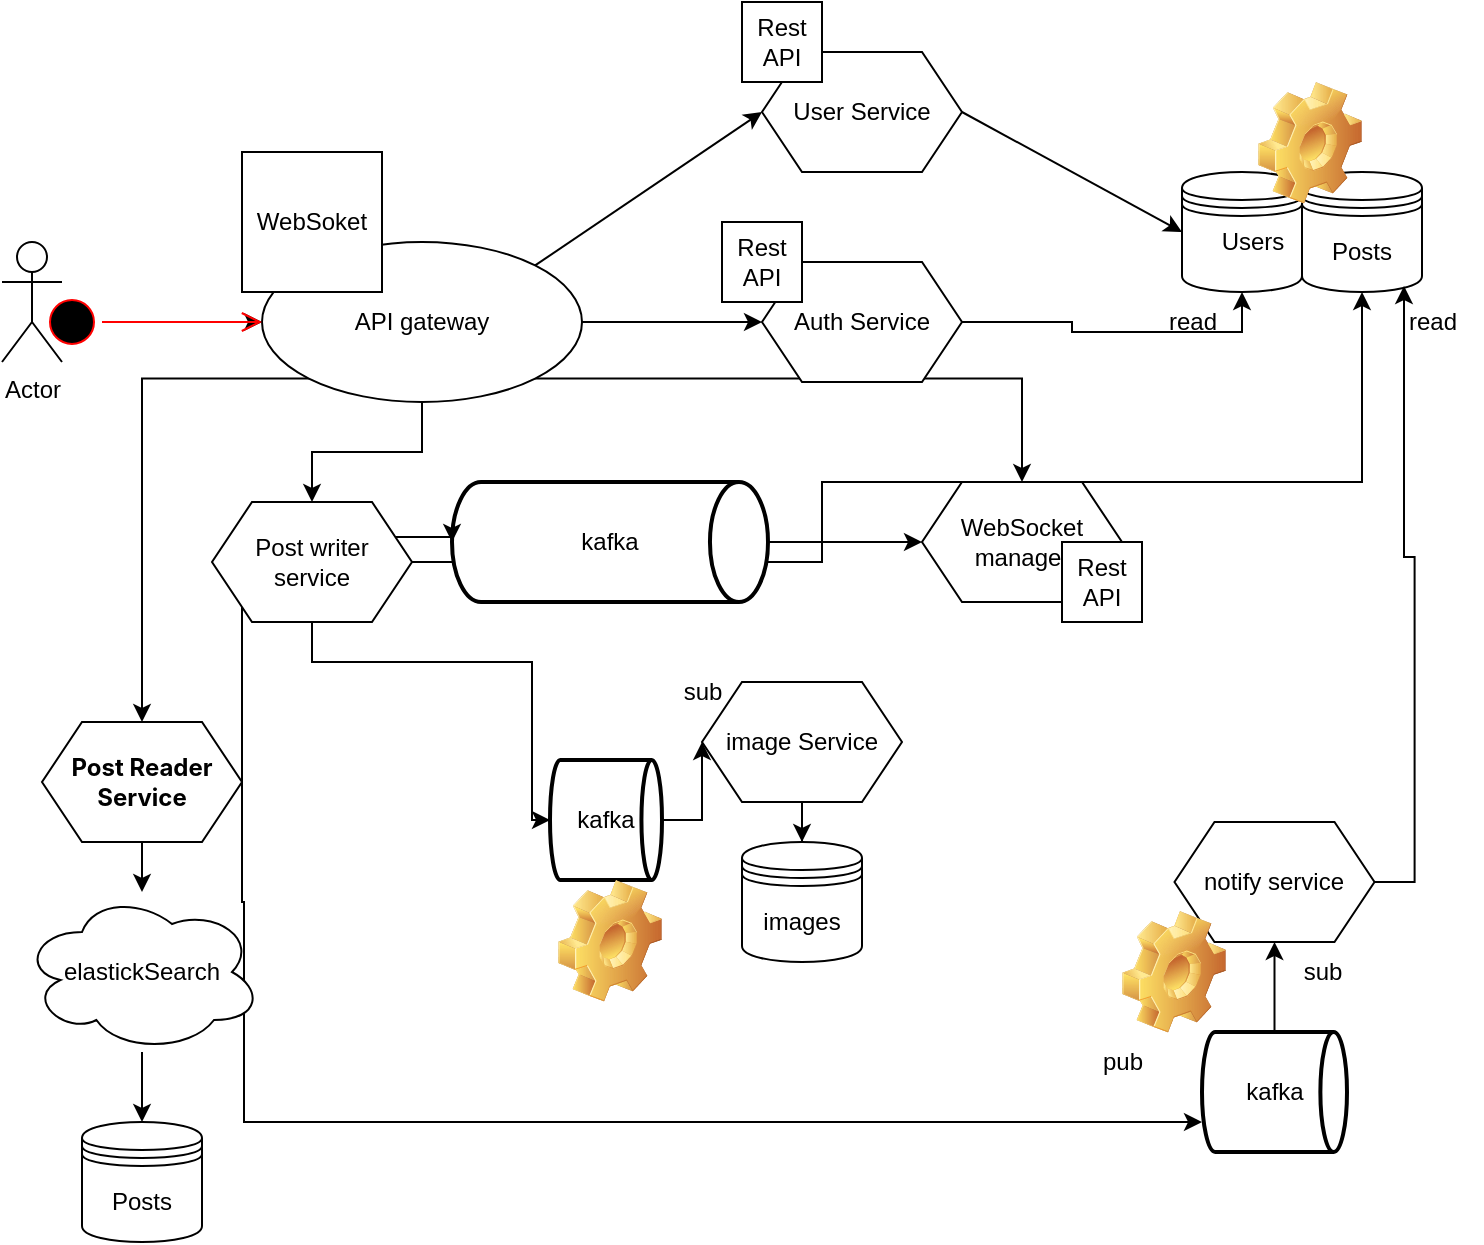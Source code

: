 <mxfile version="26.0.16">
  <diagram name="Страница — 1" id="scS0GT-rFz-xxLQWBTLH">
    <mxGraphModel dx="1042" dy="578" grid="1" gridSize="10" guides="1" tooltips="1" connect="1" arrows="1" fold="1" page="1" pageScale="1" pageWidth="827" pageHeight="1169" math="0" shadow="0">
      <root>
        <mxCell id="0" />
        <mxCell id="1" parent="0" />
        <mxCell id="h2E8nRczxpqR-HWiFHpD-1" value="Actor" style="shape=umlActor;verticalLabelPosition=bottom;verticalAlign=top;html=1;outlineConnect=0;" vertex="1" parent="1">
          <mxGeometry x="40" y="160" width="30" height="60" as="geometry" />
        </mxCell>
        <mxCell id="h2E8nRczxpqR-HWiFHpD-25" style="edgeStyle=orthogonalEdgeStyle;rounded=0;orthogonalLoop=1;jettySize=auto;html=1;entryX=0;entryY=0.5;entryDx=0;entryDy=0;" edge="1" parent="1" source="h2E8nRczxpqR-HWiFHpD-3" target="h2E8nRczxpqR-HWiFHpD-23">
          <mxGeometry relative="1" as="geometry">
            <mxPoint x="360" y="200" as="targetPoint" />
          </mxGeometry>
        </mxCell>
        <mxCell id="h2E8nRczxpqR-HWiFHpD-83" style="edgeStyle=orthogonalEdgeStyle;rounded=0;orthogonalLoop=1;jettySize=auto;html=1;exitX=1;exitY=1;exitDx=0;exitDy=0;" edge="1" parent="1" source="h2E8nRczxpqR-HWiFHpD-3" target="h2E8nRczxpqR-HWiFHpD-81">
          <mxGeometry relative="1" as="geometry" />
        </mxCell>
        <mxCell id="h2E8nRczxpqR-HWiFHpD-90" style="edgeStyle=orthogonalEdgeStyle;rounded=0;orthogonalLoop=1;jettySize=auto;html=1;exitX=0;exitY=1;exitDx=0;exitDy=0;" edge="1" parent="1" source="h2E8nRczxpqR-HWiFHpD-3" target="h2E8nRczxpqR-HWiFHpD-88">
          <mxGeometry relative="1" as="geometry" />
        </mxCell>
        <mxCell id="h2E8nRczxpqR-HWiFHpD-91" style="edgeStyle=orthogonalEdgeStyle;rounded=0;orthogonalLoop=1;jettySize=auto;html=1;exitX=0.5;exitY=1;exitDx=0;exitDy=0;" edge="1" parent="1" source="h2E8nRczxpqR-HWiFHpD-3" target="h2E8nRczxpqR-HWiFHpD-17">
          <mxGeometry relative="1" as="geometry" />
        </mxCell>
        <mxCell id="h2E8nRczxpqR-HWiFHpD-3" value="API gateway" style="rounded=0;whiteSpace=wrap;html=1;shape=ellipse;perimeter=ellipsePerimeter;aspect=fixed;" vertex="1" parent="1">
          <mxGeometry x="170" y="160" width="160" height="80" as="geometry" />
        </mxCell>
        <mxCell id="h2E8nRczxpqR-HWiFHpD-4" value="" style="shape=datastore;whiteSpace=wrap;html=1;" vertex="1" parent="1">
          <mxGeometry x="630" y="125" width="60" height="60" as="geometry" />
        </mxCell>
        <mxCell id="h2E8nRczxpqR-HWiFHpD-5" value="images" style="shape=datastore;whiteSpace=wrap;html=1;" vertex="1" parent="1">
          <mxGeometry x="410" y="460" width="60" height="60" as="geometry" />
        </mxCell>
        <mxCell id="h2E8nRczxpqR-HWiFHpD-8" value="" style="edgeStyle=orthogonalEdgeStyle;rounded=0;orthogonalLoop=1;jettySize=auto;html=1;" edge="1" parent="1" source="h2E8nRczxpqR-HWiFHpD-6" target="h2E8nRczxpqR-HWiFHpD-3">
          <mxGeometry relative="1" as="geometry" />
        </mxCell>
        <mxCell id="h2E8nRczxpqR-HWiFHpD-6" value="" style="ellipse;html=1;shape=startState;fillColor=#000000;strokeColor=#ff0000;" vertex="1" parent="1">
          <mxGeometry x="60" y="185" width="30" height="30" as="geometry" />
        </mxCell>
        <mxCell id="h2E8nRczxpqR-HWiFHpD-7" value="" style="edgeStyle=orthogonalEdgeStyle;html=1;verticalAlign=bottom;endArrow=open;endSize=8;strokeColor=#ff0000;rounded=0;entryX=0;entryY=0.5;entryDx=0;entryDy=0;" edge="1" source="h2E8nRczxpqR-HWiFHpD-6" parent="1" target="h2E8nRczxpqR-HWiFHpD-3">
          <mxGeometry relative="1" as="geometry">
            <mxPoint x="125" y="280" as="targetPoint" />
          </mxGeometry>
        </mxCell>
        <mxCell id="h2E8nRczxpqR-HWiFHpD-9" value="WebSoket" style="whiteSpace=wrap;html=1;aspect=fixed;" vertex="1" parent="1">
          <mxGeometry x="160" y="115" width="70" height="70" as="geometry" />
        </mxCell>
        <mxCell id="h2E8nRczxpqR-HWiFHpD-10" value="" style="endArrow=classic;html=1;rounded=0;exitX=1;exitY=0;exitDx=0;exitDy=0;entryX=0;entryY=0.5;entryDx=0;entryDy=0;" edge="1" parent="1" source="h2E8nRczxpqR-HWiFHpD-3" target="h2E8nRczxpqR-HWiFHpD-11">
          <mxGeometry width="50" height="50" relative="1" as="geometry">
            <mxPoint x="390" y="330" as="sourcePoint" />
            <mxPoint x="380" y="110" as="targetPoint" />
            <Array as="points" />
          </mxGeometry>
        </mxCell>
        <mxCell id="h2E8nRczxpqR-HWiFHpD-11" value="User Service" style="rounded=0;whiteSpace=wrap;html=1;shape=hexagon;perimeter=hexagonPerimeter2;fixedSize=1;" vertex="1" parent="1">
          <mxGeometry x="420" y="65" width="100" height="60" as="geometry" />
        </mxCell>
        <mxCell id="h2E8nRczxpqR-HWiFHpD-12" value="Rest API" style="whiteSpace=wrap;html=1;aspect=fixed;" vertex="1" parent="1">
          <mxGeometry x="410" y="40" width="40" height="40" as="geometry" />
        </mxCell>
        <mxCell id="h2E8nRczxpqR-HWiFHpD-13" value="" style="endArrow=classic;html=1;rounded=0;exitX=1;exitY=0.5;exitDx=0;exitDy=0;entryX=0;entryY=0.5;entryDx=0;entryDy=0;" edge="1" parent="1" source="h2E8nRczxpqR-HWiFHpD-11" target="h2E8nRczxpqR-HWiFHpD-4">
          <mxGeometry width="50" height="50" relative="1" as="geometry">
            <mxPoint x="500" y="100" as="sourcePoint" />
            <mxPoint x="600" y="103.846" as="targetPoint" />
            <Array as="points" />
          </mxGeometry>
        </mxCell>
        <mxCell id="h2E8nRczxpqR-HWiFHpD-16" value="Users" style="text;html=1;align=center;verticalAlign=middle;resizable=0;points=[];autosize=1;strokeColor=none;fillColor=none;" vertex="1" parent="1">
          <mxGeometry x="640" y="145" width="50" height="30" as="geometry" />
        </mxCell>
        <mxCell id="h2E8nRczxpqR-HWiFHpD-37" value="" style="edgeStyle=orthogonalEdgeStyle;rounded=0;orthogonalLoop=1;jettySize=auto;html=1;" edge="1" parent="1" source="h2E8nRczxpqR-HWiFHpD-17" target="h2E8nRczxpqR-HWiFHpD-34">
          <mxGeometry relative="1" as="geometry">
            <Array as="points">
              <mxPoint x="305" y="370" />
            </Array>
          </mxGeometry>
        </mxCell>
        <mxCell id="h2E8nRczxpqR-HWiFHpD-39" value="" style="edgeStyle=orthogonalEdgeStyle;rounded=0;orthogonalLoop=1;jettySize=auto;html=1;" edge="1" parent="1" source="h2E8nRczxpqR-HWiFHpD-17" target="h2E8nRczxpqR-HWiFHpD-38">
          <mxGeometry relative="1" as="geometry">
            <Array as="points">
              <mxPoint x="450" y="280" />
              <mxPoint x="720" y="280" />
            </Array>
          </mxGeometry>
        </mxCell>
        <mxCell id="h2E8nRczxpqR-HWiFHpD-64" style="edgeStyle=orthogonalEdgeStyle;rounded=0;orthogonalLoop=1;jettySize=auto;html=1;entryX=0;entryY=0.75;entryDx=0;entryDy=0;entryPerimeter=0;" edge="1" parent="1" source="h2E8nRczxpqR-HWiFHpD-17" target="h2E8nRczxpqR-HWiFHpD-48">
          <mxGeometry relative="1" as="geometry">
            <mxPoint x="160" y="610" as="targetPoint" />
            <Array as="points">
              <mxPoint x="160" y="490" />
              <mxPoint x="161" y="490" />
              <mxPoint x="161" y="600" />
            </Array>
          </mxGeometry>
        </mxCell>
        <mxCell id="h2E8nRczxpqR-HWiFHpD-17" value="Post writer service" style="rounded=0;whiteSpace=wrap;html=1;shape=hexagon;perimeter=hexagonPerimeter2;fixedSize=1;" vertex="1" parent="1">
          <mxGeometry x="145" y="290" width="100" height="60" as="geometry" />
        </mxCell>
        <mxCell id="h2E8nRczxpqR-HWiFHpD-47" style="edgeStyle=orthogonalEdgeStyle;rounded=0;orthogonalLoop=1;jettySize=auto;html=1;entryX=0.5;entryY=1;entryDx=0;entryDy=0;" edge="1" parent="1" source="h2E8nRczxpqR-HWiFHpD-23" target="h2E8nRczxpqR-HWiFHpD-4">
          <mxGeometry relative="1" as="geometry" />
        </mxCell>
        <mxCell id="h2E8nRczxpqR-HWiFHpD-23" value="Auth Service" style="rounded=0;whiteSpace=wrap;html=1;shape=hexagon;perimeter=hexagonPerimeter2;fixedSize=1;" vertex="1" parent="1">
          <mxGeometry x="420" y="170" width="100" height="60" as="geometry" />
        </mxCell>
        <mxCell id="h2E8nRczxpqR-HWiFHpD-24" value="Rest API" style="whiteSpace=wrap;html=1;aspect=fixed;" vertex="1" parent="1">
          <mxGeometry x="400" y="150" width="40" height="40" as="geometry" />
        </mxCell>
        <mxCell id="h2E8nRczxpqR-HWiFHpD-35" value="" style="edgeStyle=orthogonalEdgeStyle;rounded=0;orthogonalLoop=1;jettySize=auto;html=1;" edge="1" parent="1" source="h2E8nRczxpqR-HWiFHpD-31" target="h2E8nRczxpqR-HWiFHpD-5">
          <mxGeometry relative="1" as="geometry" />
        </mxCell>
        <mxCell id="h2E8nRczxpqR-HWiFHpD-31" value="image Service" style="rounded=0;whiteSpace=wrap;html=1;shape=hexagon;perimeter=hexagonPerimeter2;fixedSize=1;" vertex="1" parent="1">
          <mxGeometry x="390" y="380" width="100" height="60" as="geometry" />
        </mxCell>
        <mxCell id="h2E8nRczxpqR-HWiFHpD-65" style="edgeStyle=orthogonalEdgeStyle;rounded=0;orthogonalLoop=1;jettySize=auto;html=1;exitX=1;exitY=0.5;exitDx=0;exitDy=0;exitPerimeter=0;entryX=0;entryY=0.5;entryDx=0;entryDy=0;" edge="1" parent="1" source="h2E8nRczxpqR-HWiFHpD-34" target="h2E8nRczxpqR-HWiFHpD-31">
          <mxGeometry relative="1" as="geometry" />
        </mxCell>
        <mxCell id="h2E8nRczxpqR-HWiFHpD-34" value="kafka" style="strokeWidth=2;html=1;shape=mxgraph.flowchart.direct_data;whiteSpace=wrap;" vertex="1" parent="1">
          <mxGeometry x="314" y="419" width="56" height="60" as="geometry" />
        </mxCell>
        <mxCell id="h2E8nRczxpqR-HWiFHpD-38" value="Posts" style="shape=datastore;whiteSpace=wrap;html=1;" vertex="1" parent="1">
          <mxGeometry x="690" y="125" width="60" height="60" as="geometry" />
        </mxCell>
        <mxCell id="h2E8nRczxpqR-HWiFHpD-46" value="sub" style="text;html=1;align=center;verticalAlign=middle;resizable=0;points=[];autosize=1;strokeColor=none;fillColor=none;" vertex="1" parent="1">
          <mxGeometry x="370" y="370" width="40" height="30" as="geometry" />
        </mxCell>
        <mxCell id="h2E8nRczxpqR-HWiFHpD-57" style="edgeStyle=orthogonalEdgeStyle;rounded=0;orthogonalLoop=1;jettySize=auto;html=1;entryX=0.5;entryY=1;entryDx=0;entryDy=0;" edge="1" parent="1" source="h2E8nRczxpqR-HWiFHpD-48" target="h2E8nRczxpqR-HWiFHpD-51">
          <mxGeometry relative="1" as="geometry" />
        </mxCell>
        <mxCell id="h2E8nRczxpqR-HWiFHpD-48" value="kafka" style="strokeWidth=2;html=1;shape=mxgraph.flowchart.direct_data;whiteSpace=wrap;rotation=0;" vertex="1" parent="1">
          <mxGeometry x="640" y="555" width="72.5" height="60" as="geometry" />
        </mxCell>
        <mxCell id="h2E8nRczxpqR-HWiFHpD-51" value="notify service" style="rounded=0;whiteSpace=wrap;html=1;shape=hexagon;perimeter=hexagonPerimeter2;fixedSize=1;" vertex="1" parent="1">
          <mxGeometry x="626.25" y="450" width="100" height="60" as="geometry" />
        </mxCell>
        <mxCell id="h2E8nRczxpqR-HWiFHpD-58" style="edgeStyle=orthogonalEdgeStyle;rounded=0;orthogonalLoop=1;jettySize=auto;html=1;entryX=0.85;entryY=0.95;entryDx=0;entryDy=0;entryPerimeter=0;exitX=1;exitY=0.5;exitDx=0;exitDy=0;" edge="1" parent="1" source="h2E8nRczxpqR-HWiFHpD-51" target="h2E8nRczxpqR-HWiFHpD-38">
          <mxGeometry relative="1" as="geometry" />
        </mxCell>
        <mxCell id="h2E8nRczxpqR-HWiFHpD-59" value="pub" style="text;html=1;align=center;verticalAlign=middle;resizable=0;points=[];autosize=1;strokeColor=none;fillColor=none;" vertex="1" parent="1">
          <mxGeometry x="580" y="555" width="40" height="30" as="geometry" />
        </mxCell>
        <mxCell id="h2E8nRczxpqR-HWiFHpD-60" value="sub" style="text;html=1;align=center;verticalAlign=middle;resizable=0;points=[];autosize=1;strokeColor=none;fillColor=none;" vertex="1" parent="1">
          <mxGeometry x="680" y="510" width="40" height="30" as="geometry" />
        </mxCell>
        <mxCell id="h2E8nRczxpqR-HWiFHpD-66" value="read" style="text;html=1;align=center;verticalAlign=middle;resizable=0;points=[];autosize=1;strokeColor=none;fillColor=none;" vertex="1" parent="1">
          <mxGeometry x="730" y="185" width="50" height="30" as="geometry" />
        </mxCell>
        <mxCell id="h2E8nRczxpqR-HWiFHpD-67" value="read" style="text;html=1;align=center;verticalAlign=middle;resizable=0;points=[];autosize=1;strokeColor=none;fillColor=none;" vertex="1" parent="1">
          <mxGeometry x="610" y="185" width="50" height="30" as="geometry" />
        </mxCell>
        <mxCell id="h2E8nRczxpqR-HWiFHpD-68" value="" style="shape=image;html=1;verticalLabelPosition=bottom;verticalAlign=top;imageAspect=1;aspect=fixed;image=img/clipart/Gear_128x128.png" vertex="1" parent="1">
          <mxGeometry x="318" y="479" width="52" height="61" as="geometry" />
        </mxCell>
        <mxCell id="h2E8nRczxpqR-HWiFHpD-69" value="" style="shape=image;html=1;verticalLabelPosition=bottom;verticalAlign=top;imageAspect=1;aspect=fixed;image=img/clipart/Gear_128x128.png" vertex="1" parent="1">
          <mxGeometry x="668" y="80" width="52" height="61" as="geometry" />
        </mxCell>
        <mxCell id="h2E8nRczxpqR-HWiFHpD-70" value="" style="shape=image;html=1;verticalLabelPosition=bottom;verticalAlign=top;imageAspect=1;aspect=fixed;image=img/clipart/Gear_128x128.png" vertex="1" parent="1">
          <mxGeometry x="600" y="494.5" width="52" height="61" as="geometry" />
        </mxCell>
        <mxCell id="h2E8nRczxpqR-HWiFHpD-86" style="edgeStyle=orthogonalEdgeStyle;rounded=0;orthogonalLoop=1;jettySize=auto;html=1;entryX=0;entryY=0.5;entryDx=0;entryDy=0;" edge="1" parent="1" source="h2E8nRczxpqR-HWiFHpD-72" target="h2E8nRczxpqR-HWiFHpD-81">
          <mxGeometry relative="1" as="geometry" />
        </mxCell>
        <mxCell id="h2E8nRczxpqR-HWiFHpD-72" value="kafka" style="strokeWidth=2;html=1;shape=mxgraph.flowchart.direct_data;whiteSpace=wrap;rotation=0;" vertex="1" parent="1">
          <mxGeometry x="265" y="280" width="158" height="60" as="geometry" />
        </mxCell>
        <mxCell id="h2E8nRczxpqR-HWiFHpD-81" value="WebSocket manager" style="rounded=0;whiteSpace=wrap;html=1;shape=hexagon;perimeter=hexagonPerimeter2;fixedSize=1;" vertex="1" parent="1">
          <mxGeometry x="500" y="280" width="100" height="60" as="geometry" />
        </mxCell>
        <mxCell id="h2E8nRczxpqR-HWiFHpD-82" value="Rest API" style="whiteSpace=wrap;html=1;aspect=fixed;" vertex="1" parent="1">
          <mxGeometry x="570" y="310" width="40" height="40" as="geometry" />
        </mxCell>
        <mxCell id="h2E8nRczxpqR-HWiFHpD-85" style="edgeStyle=orthogonalEdgeStyle;rounded=0;orthogonalLoop=1;jettySize=auto;html=1;exitX=1;exitY=0.25;exitDx=0;exitDy=0;entryX=0;entryY=0.5;entryDx=0;entryDy=0;entryPerimeter=0;" edge="1" parent="1" source="h2E8nRczxpqR-HWiFHpD-17" target="h2E8nRczxpqR-HWiFHpD-72">
          <mxGeometry relative="1" as="geometry" />
        </mxCell>
        <mxCell id="h2E8nRczxpqR-HWiFHpD-93" style="edgeStyle=orthogonalEdgeStyle;rounded=0;orthogonalLoop=1;jettySize=auto;html=1;entryX=0.5;entryY=0;entryDx=0;entryDy=0;" edge="1" parent="1" source="h2E8nRczxpqR-HWiFHpD-94" target="h2E8nRczxpqR-HWiFHpD-92">
          <mxGeometry relative="1" as="geometry" />
        </mxCell>
        <mxCell id="h2E8nRczxpqR-HWiFHpD-88" value="&lt;h4 style=&quot;font-weight: var(--ds-font-weight-strong); line-height: var(--ds-md-line-height); margin: calc(var(--ds-md-zoom)*16px)0 calc(var(--ds-md-zoom)*12px)0; font-family: Inter, system-ui, -apple-system, BlinkMacSystemFont, &amp;quot;Segoe UI&amp;quot;, Roboto, &amp;quot;Noto Sans&amp;quot;, Ubuntu, Cantarell, &amp;quot;Helvetica Neue&amp;quot;, Oxygen, &amp;quot;Open Sans&amp;quot;, sans-serif;&quot;&gt;&lt;strong style=&quot;&quot;&gt;&lt;font style=&quot;color: rgb(0, 0, 0);&quot;&gt;Post Reader Service&lt;/font&gt;&lt;/strong&gt;&lt;/h4&gt;" style="rounded=0;whiteSpace=wrap;html=1;shape=hexagon;perimeter=hexagonPerimeter2;fixedSize=1;align=center;" vertex="1" parent="1">
          <mxGeometry x="60" y="400" width="100" height="60" as="geometry" />
        </mxCell>
        <mxCell id="h2E8nRczxpqR-HWiFHpD-92" value="Posts" style="shape=datastore;whiteSpace=wrap;html=1;" vertex="1" parent="1">
          <mxGeometry x="80" y="600" width="60" height="60" as="geometry" />
        </mxCell>
        <mxCell id="h2E8nRczxpqR-HWiFHpD-95" value="" style="edgeStyle=orthogonalEdgeStyle;rounded=0;orthogonalLoop=1;jettySize=auto;html=1;entryX=0.5;entryY=0;entryDx=0;entryDy=0;" edge="1" parent="1" source="h2E8nRczxpqR-HWiFHpD-88" target="h2E8nRczxpqR-HWiFHpD-94">
          <mxGeometry relative="1" as="geometry">
            <mxPoint x="110" y="460" as="sourcePoint" />
            <mxPoint x="110" y="600" as="targetPoint" />
          </mxGeometry>
        </mxCell>
        <mxCell id="h2E8nRczxpqR-HWiFHpD-94" value="elastickSearch" style="ellipse;shape=cloud;whiteSpace=wrap;html=1;" vertex="1" parent="1">
          <mxGeometry x="50" y="485" width="120" height="80" as="geometry" />
        </mxCell>
      </root>
    </mxGraphModel>
  </diagram>
</mxfile>
